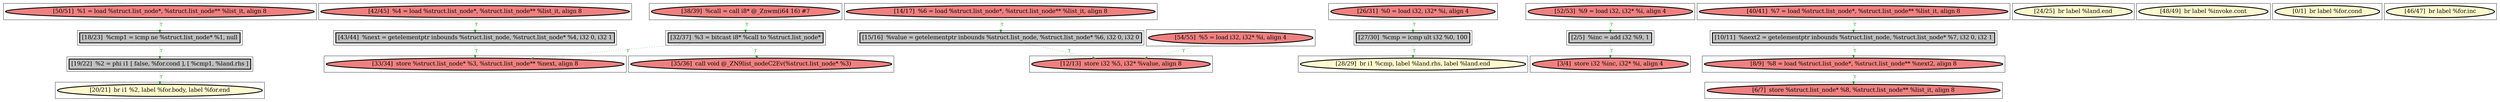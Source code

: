 
digraph G {



node524->node515 [style=dotted,color=forestgreen,label="T",fontcolor=forestgreen ]
node520->node525 [style=dotted,color=forestgreen,label="T",fontcolor=forestgreen ]
node513->node521 [style=dotted,color=forestgreen,label="T",fontcolor=forestgreen ]
node532->node533 [style=dotted,color=forestgreen,label="T",fontcolor=forestgreen ]
node515->node514 [style=dotted,color=forestgreen,label="T",fontcolor=forestgreen ]
node508->node516 [style=dotted,color=forestgreen,label="T",fontcolor=forestgreen ]
node518->node527 [style=dotted,color=forestgreen,label="T",fontcolor=forestgreen ]
node519->node511 [style=dotted,color=forestgreen,label="T",fontcolor=forestgreen ]
node518->node528 [style=dotted,color=forestgreen,label="T",fontcolor=forestgreen ]
node525->node527 [style=dotted,color=forestgreen,label="T",fontcolor=forestgreen ]
node533->node531 [style=dotted,color=forestgreen,label="T",fontcolor=forestgreen ]
node526->node508 [style=dotted,color=forestgreen,label="T",fontcolor=forestgreen ]
node511->node510 [style=dotted,color=forestgreen,label="T",fontcolor=forestgreen ]
node514->node517 [style=dotted,color=forestgreen,label="T",fontcolor=forestgreen ]
node523->node512 [style=dotted,color=forestgreen,label="T",fontcolor=forestgreen ]
node510->node509 [style=dotted,color=forestgreen,label="T",fontcolor=forestgreen ]
node521->node512 [style=dotted,color=forestgreen,label="T",fontcolor=forestgreen ]
node522->node518 [style=dotted,color=forestgreen,label="T",fontcolor=forestgreen ]


subgraph cluster27 {


node534 [penwidth=3.0,fontsize=20,fillcolor=lemonchiffon,label="[24/25]  br label %land.end",shape=ellipse,style=filled ]



}

subgraph cluster26 {


node533 [penwidth=3.0,fontsize=20,fillcolor=grey,label="[27/30]  %cmp = icmp ult i32 %0, 100",shape=rectangle,style=filled ]



}

subgraph cluster25 {


node532 [penwidth=3.0,fontsize=20,fillcolor=lightcoral,label="[26/31]  %0 = load i32, i32* %i, align 4",shape=ellipse,style=filled ]



}

subgraph cluster24 {


node531 [penwidth=3.0,fontsize=20,fillcolor=lemonchiffon,label="[28/29]  br i1 %cmp, label %land.rhs, label %land.end",shape=ellipse,style=filled ]



}

subgraph cluster22 {


node529 [penwidth=3.0,fontsize=20,fillcolor=lemonchiffon,label="[48/49]  br label %invoke.cont",shape=ellipse,style=filled ]



}

subgraph cluster20 {


node527 [penwidth=3.0,fontsize=20,fillcolor=lightcoral,label="[33/34]  store %struct.list_node* %3, %struct.list_node** %next, align 8",shape=ellipse,style=filled ]



}

subgraph cluster18 {


node525 [penwidth=3.0,fontsize=20,fillcolor=grey,label="[43/44]  %next = getelementptr inbounds %struct.list_node, %struct.list_node* %4, i32 0, i32 1",shape=rectangle,style=filled ]



}

subgraph cluster16 {


node523 [penwidth=3.0,fontsize=20,fillcolor=lightcoral,label="[54/55]  %5 = load i32, i32* %i, align 4",shape=ellipse,style=filled ]



}

subgraph cluster17 {


node524 [penwidth=3.0,fontsize=20,fillcolor=lightcoral,label="[50/51]  %1 = load %struct.list_node*, %struct.list_node** %list_it, align 8",shape=ellipse,style=filled ]



}

subgraph cluster4 {


node511 [penwidth=3.0,fontsize=20,fillcolor=grey,label="[10/11]  %next2 = getelementptr inbounds %struct.list_node, %struct.list_node* %7, i32 0, i32 1",shape=rectangle,style=filled ]



}

subgraph cluster3 {


node510 [penwidth=3.0,fontsize=20,fillcolor=lightcoral,label="[8/9]  %8 = load %struct.list_node*, %struct.list_node** %next2, align 8",shape=ellipse,style=filled ]



}

subgraph cluster2 {


node509 [penwidth=3.0,fontsize=20,fillcolor=lightcoral,label="[6/7]  store %struct.list_node* %8, %struct.list_node** %list_it, align 8",shape=ellipse,style=filled ]



}

subgraph cluster1 {


node508 [penwidth=3.0,fontsize=20,fillcolor=grey,label="[2/5]  %inc = add i32 %9, 1",shape=rectangle,style=filled ]



}

subgraph cluster12 {


node519 [penwidth=3.0,fontsize=20,fillcolor=lightcoral,label="[40/41]  %7 = load %struct.list_node*, %struct.list_node** %list_it, align 8",shape=ellipse,style=filled ]



}

subgraph cluster5 {


node512 [penwidth=3.0,fontsize=20,fillcolor=lightcoral,label="[12/13]  store i32 %5, i32* %value, align 8",shape=ellipse,style=filled ]



}

subgraph cluster0 {


node507 [penwidth=3.0,fontsize=20,fillcolor=lemonchiffon,label="[0/1]  br label %for.cond",shape=ellipse,style=filled ]



}

subgraph cluster6 {


node513 [penwidth=3.0,fontsize=20,fillcolor=lightcoral,label="[14/17]  %6 = load %struct.list_node*, %struct.list_node** %list_it, align 8",shape=ellipse,style=filled ]



}

subgraph cluster14 {


node521 [penwidth=3.0,fontsize=20,fillcolor=grey,label="[15/16]  %value = getelementptr inbounds %struct.list_node, %struct.list_node* %6, i32 0, i32 0",shape=rectangle,style=filled ]



}

subgraph cluster7 {


node514 [penwidth=3.0,fontsize=20,fillcolor=grey,label="[19/22]  %2 = phi i1 [ false, %for.cond ], [ %cmp1, %land.rhs ]",shape=rectangle,style=filled ]



}

subgraph cluster23 {


node530 [penwidth=3.0,fontsize=20,fillcolor=lemonchiffon,label="[46/47]  br label %for.inc",shape=ellipse,style=filled ]



}

subgraph cluster8 {


node515 [penwidth=3.0,fontsize=20,fillcolor=grey,label="[18/23]  %cmp1 = icmp ne %struct.list_node* %1, null",shape=rectangle,style=filled ]



}

subgraph cluster21 {


node528 [penwidth=3.0,fontsize=20,fillcolor=lightcoral,label="[35/36]  call void @_ZN9list_nodeC2Ev(%struct.list_node* %3)",shape=ellipse,style=filled ]



}

subgraph cluster9 {


node516 [penwidth=3.0,fontsize=20,fillcolor=lightcoral,label="[3/4]  store i32 %inc, i32* %i, align 4",shape=ellipse,style=filled ]



}

subgraph cluster19 {


node526 [penwidth=3.0,fontsize=20,fillcolor=lightcoral,label="[52/53]  %9 = load i32, i32* %i, align 4",shape=ellipse,style=filled ]



}

subgraph cluster10 {


node517 [penwidth=3.0,fontsize=20,fillcolor=lemonchiffon,label="[20/21]  br i1 %2, label %for.body, label %for.end",shape=ellipse,style=filled ]



}

subgraph cluster11 {


node518 [penwidth=3.0,fontsize=20,fillcolor=grey,label="[32/37]  %3 = bitcast i8* %call to %struct.list_node*",shape=rectangle,style=filled ]



}

subgraph cluster13 {


node520 [penwidth=3.0,fontsize=20,fillcolor=lightcoral,label="[42/45]  %4 = load %struct.list_node*, %struct.list_node** %list_it, align 8",shape=ellipse,style=filled ]



}

subgraph cluster15 {


node522 [penwidth=3.0,fontsize=20,fillcolor=lightcoral,label="[38/39]  %call = call i8* @_Znwm(i64 16) #7",shape=ellipse,style=filled ]



}

}
